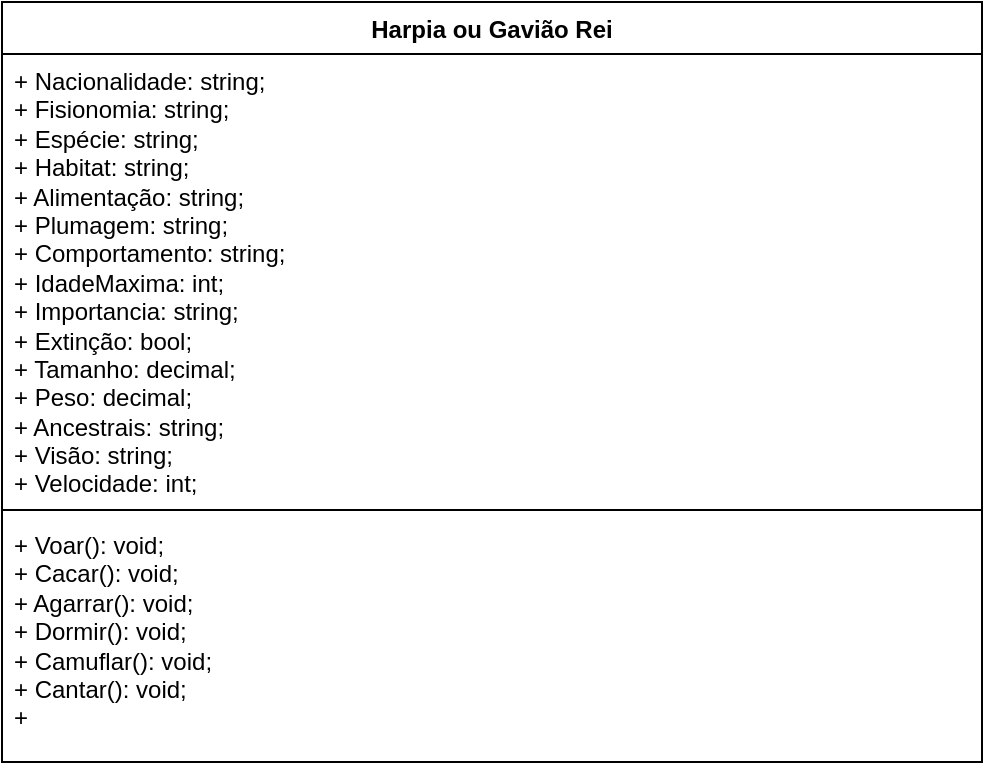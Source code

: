 <mxfile version="21.6.9" type="device">
  <diagram name="Página-1" id="axhQFRpBSQQvajO8tXhY">
    <mxGraphModel dx="724" dy="396" grid="1" gridSize="10" guides="1" tooltips="1" connect="1" arrows="1" fold="1" page="1" pageScale="1" pageWidth="827" pageHeight="1169" math="0" shadow="0">
      <root>
        <mxCell id="0" />
        <mxCell id="1" parent="0" />
        <mxCell id="5l20XIme-87RuzcDdjc9-13" value="Harpia ou Gavião Rei&lt;br&gt;" style="swimlane;fontStyle=1;align=center;verticalAlign=top;childLayout=stackLayout;horizontal=1;startSize=26;horizontalStack=0;resizeParent=1;resizeParentMax=0;resizeLast=0;collapsible=1;marginBottom=0;whiteSpace=wrap;html=1;" vertex="1" parent="1">
          <mxGeometry x="160" y="200" width="490" height="380" as="geometry">
            <mxRectangle x="160" y="200" width="160" height="30" as="alternateBounds" />
          </mxGeometry>
        </mxCell>
        <mxCell id="5l20XIme-87RuzcDdjc9-14" value="+ Nacionalidade: string;&lt;br&gt;+ Fisionomia: string;&lt;br&gt;+ Espécie: string;&lt;br&gt;+ Habitat: string;&lt;br&gt;+ Alimentação: string;&lt;br&gt;+ Plumagem: string;&lt;br&gt;+ Comportamento: string;&lt;br&gt;+ IdadeMaxima: int;&lt;br&gt;+ Importancia: string;&lt;br&gt;+ Extinção: bool;&lt;br&gt;+ Tamanho: decimal;&lt;br&gt;+ Peso: decimal;&lt;br&gt;+ Ancestrais: string;&lt;br&gt;+ Visão: string;&lt;br&gt;+ Velocidade: int;" style="text;strokeColor=none;fillColor=none;align=left;verticalAlign=top;spacingLeft=4;spacingRight=4;overflow=hidden;rotatable=0;points=[[0,0.5],[1,0.5]];portConstraint=eastwest;whiteSpace=wrap;html=1;" vertex="1" parent="5l20XIme-87RuzcDdjc9-13">
          <mxGeometry y="26" width="490" height="224" as="geometry" />
        </mxCell>
        <mxCell id="5l20XIme-87RuzcDdjc9-15" value="" style="line;strokeWidth=1;fillColor=none;align=left;verticalAlign=middle;spacingTop=-1;spacingLeft=3;spacingRight=3;rotatable=0;labelPosition=right;points=[];portConstraint=eastwest;strokeColor=inherit;" vertex="1" parent="5l20XIme-87RuzcDdjc9-13">
          <mxGeometry y="250" width="490" height="8" as="geometry" />
        </mxCell>
        <mxCell id="5l20XIme-87RuzcDdjc9-16" value="+ Voar(): void;&lt;br&gt;+ Cacar(): void;&lt;br&gt;+ Agarrar(): void;&lt;br&gt;+ Dormir(): void;&lt;br&gt;+ Camuflar(): void;&lt;br&gt;+ Cantar(): void;&lt;br&gt;+&amp;nbsp;" style="text;strokeColor=none;fillColor=none;align=left;verticalAlign=top;spacingLeft=4;spacingRight=4;overflow=hidden;rotatable=0;points=[[0,0.5],[1,0.5]];portConstraint=eastwest;whiteSpace=wrap;html=1;" vertex="1" parent="5l20XIme-87RuzcDdjc9-13">
          <mxGeometry y="258" width="490" height="122" as="geometry" />
        </mxCell>
      </root>
    </mxGraphModel>
  </diagram>
</mxfile>
